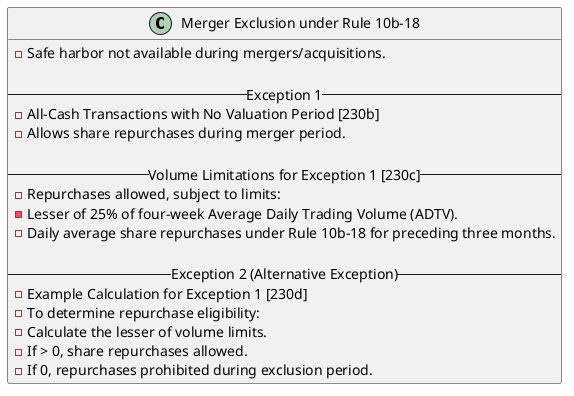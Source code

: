 @startuml

!define RECTANGLE class

RECTANGLE "Merger Exclusion under Rule 10b-18" as MergerExclusion {
  - Safe harbor not available during mergers/acquisitions.

  -- Exception 1 --
  - All-Cash Transactions with No Valuation Period [230b]
  - Allows share repurchases during merger period.

  -- Volume Limitations for Exception 1 [230c] --
  - Repurchases allowed, subject to limits:
    - Lesser of 25% of four-week Average Daily Trading Volume (ADTV).
    - Daily average share repurchases under Rule 10b-18 for preceding three months.
    
  -- Exception 2 (Alternative Exception) --
  - Example Calculation for Exception 1 [230d]
  - To determine repurchase eligibility:
    - Calculate the lesser of volume limits.
    - If > 0, share repurchases allowed.
    - If 0, repurchases prohibited during exclusion period.
}

@enduml
